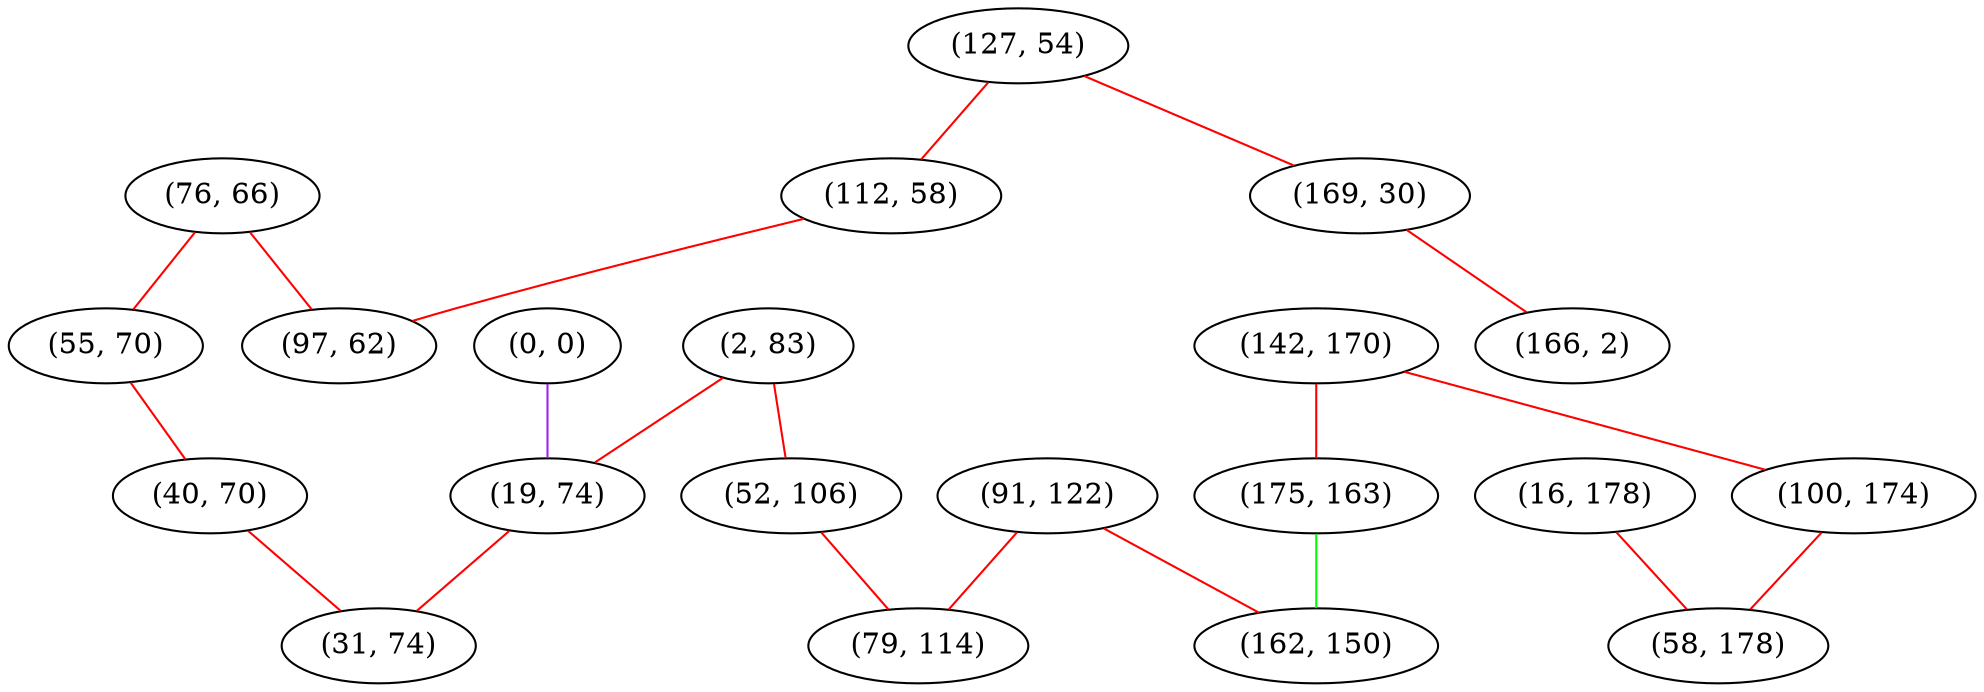 graph "" {
"(76, 66)";
"(91, 122)";
"(142, 170)";
"(2, 83)";
"(175, 163)";
"(127, 54)";
"(100, 174)";
"(0, 0)";
"(52, 106)";
"(55, 70)";
"(162, 150)";
"(169, 30)";
"(112, 58)";
"(79, 114)";
"(40, 70)";
"(19, 74)";
"(166, 2)";
"(97, 62)";
"(16, 178)";
"(31, 74)";
"(58, 178)";
"(76, 66)" -- "(55, 70)"  [color=red, key=0, weight=1];
"(76, 66)" -- "(97, 62)"  [color=red, key=0, weight=1];
"(91, 122)" -- "(162, 150)"  [color=red, key=0, weight=1];
"(91, 122)" -- "(79, 114)"  [color=red, key=0, weight=1];
"(142, 170)" -- "(175, 163)"  [color=red, key=0, weight=1];
"(142, 170)" -- "(100, 174)"  [color=red, key=0, weight=1];
"(2, 83)" -- "(52, 106)"  [color=red, key=0, weight=1];
"(2, 83)" -- "(19, 74)"  [color=red, key=0, weight=1];
"(175, 163)" -- "(162, 150)"  [color=green, key=0, weight=2];
"(127, 54)" -- "(169, 30)"  [color=red, key=0, weight=1];
"(127, 54)" -- "(112, 58)"  [color=red, key=0, weight=1];
"(100, 174)" -- "(58, 178)"  [color=red, key=0, weight=1];
"(0, 0)" -- "(19, 74)"  [color=purple, key=0, weight=4];
"(52, 106)" -- "(79, 114)"  [color=red, key=0, weight=1];
"(55, 70)" -- "(40, 70)"  [color=red, key=0, weight=1];
"(169, 30)" -- "(166, 2)"  [color=red, key=0, weight=1];
"(112, 58)" -- "(97, 62)"  [color=red, key=0, weight=1];
"(40, 70)" -- "(31, 74)"  [color=red, key=0, weight=1];
"(19, 74)" -- "(31, 74)"  [color=red, key=0, weight=1];
"(16, 178)" -- "(58, 178)"  [color=red, key=0, weight=1];
}
